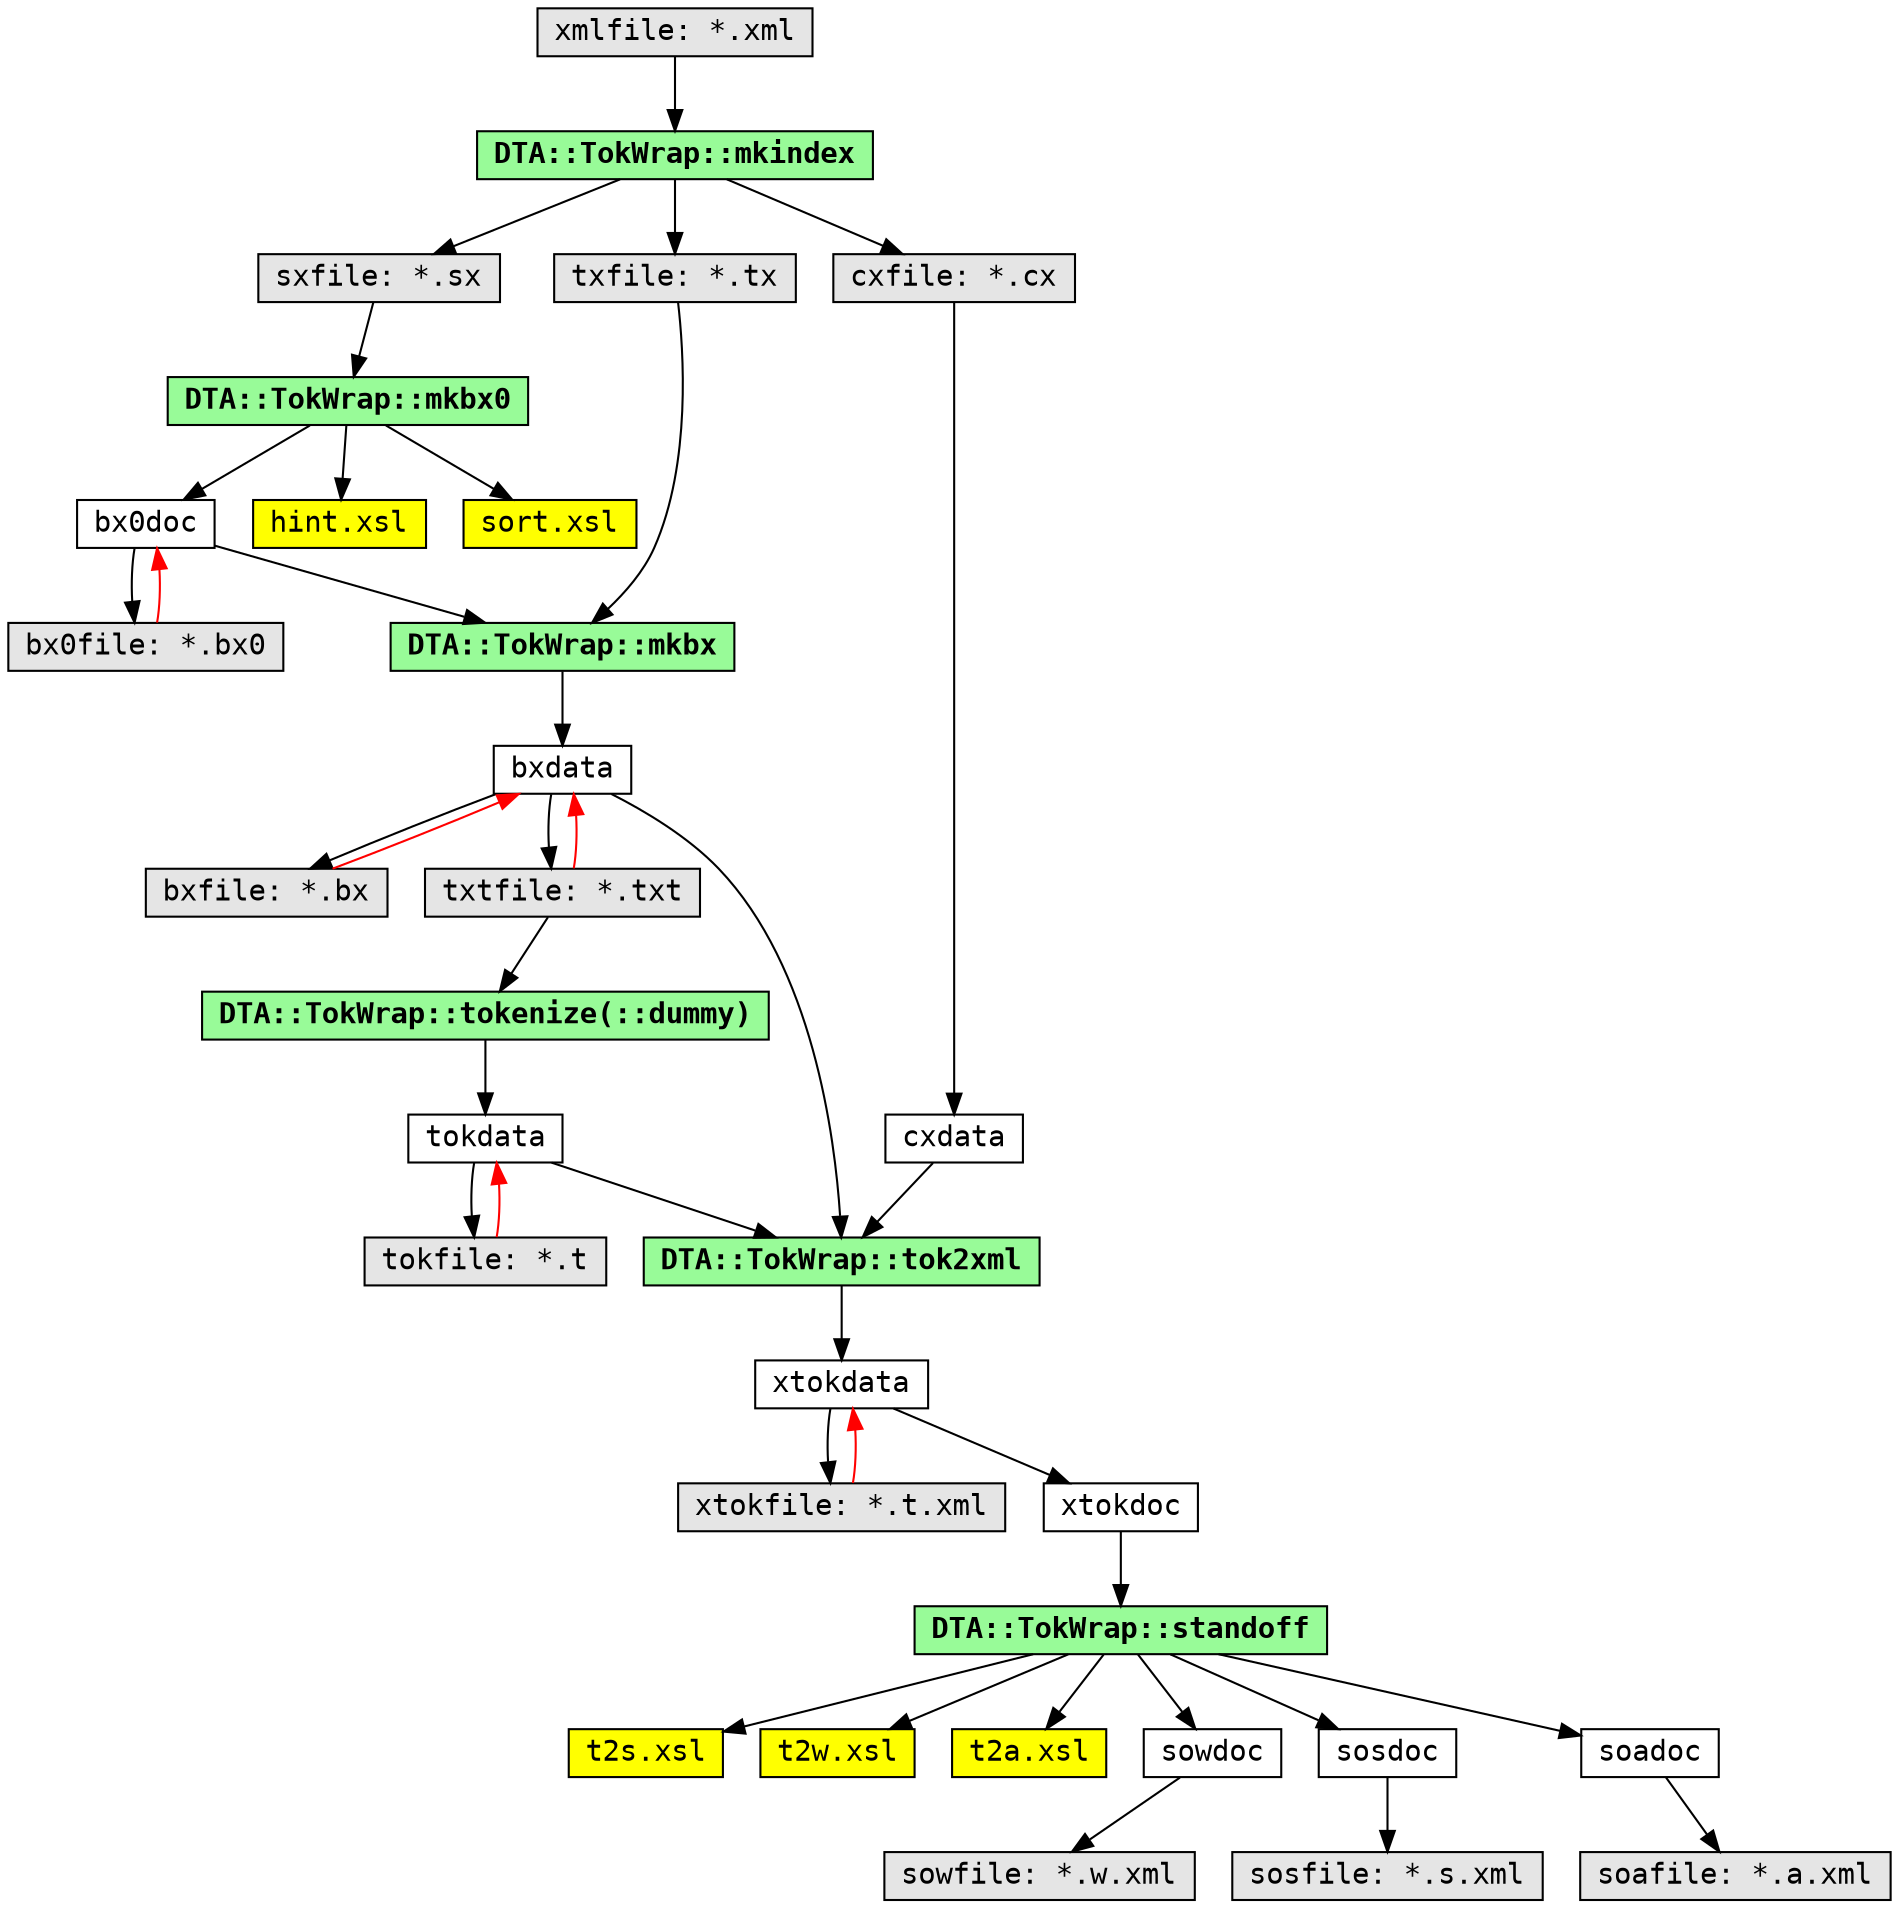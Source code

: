 /* -*- Mode: C -*- */
digraph dataflow {
  node [shape=rectangle,height=0.25,fontname="Courier"];
  edge [decorate=0,fontname="Courier"];

  xml [label="xmlfile: *.xml",shape=rectangle,style=filled,fillcolor=grey90];

  mkindex [label="DTA::TokWrap::mkindex",shape=rectangle,style=filled,fillcolor=PaleGreen,fontname="Courier-Bold"];
  xml -> mkindex;

  sxfile [label="sxfile: *.sx",shape=rectangle,style=filled,fillcolor=grey90];
  txfile [label="txfile: *.tx",shape=rectangle,style=filled,fillcolor=grey90];
  cxfile [label="cxfile: *.cx",shape=rectangle,style=filled,fillcolor=grey90];
  mkindex -> cxfile;
  mkindex -> sxfile;
  mkindex -> txfile;
  {rank=same; cxfile sxfile txfile}

  cxdata [label="cxdata"];
  cxfile -> cxdata;

  bx0doc [label="bx0doc"];
  mkbx0 [label="DTA::TokWrap::mkbx0",shape=rectangle,style=filled,fillcolor=PaleGreen,fontname="Courier-Bold"];
  sxfile -> mkbx0;
  mkbx0 -> bx0doc;

  hint_xsl [label="hint.xsl",shape=rectangle,style=filled,fillcolor=yellow];
  sort_xsl [label="sort.xsl",shape=rectangle,style=filled,fillcolor=yellow];
  mkbx0 -> hint_xsl;
  mkbx0 -> sort_xsl;
  
  bx0file [label="bx0file: *.bx0",shape=rectangle,style=filled,fillcolor=grey90];
  bx0doc -> bx0file;
  bx0file -> bx0doc [color=red];

  bxdata [label="bxdata"];
  mkbx [label="DTA::TokWrap::mkbx",shape=rectangle,style=filled,fillcolor=PaleGreen,fontname="Courier-Bold"];
  bx0doc -> mkbx;
  txfile -> mkbx;
  mkbx -> bxdata;
  //{rank=same; bxdata txtfile;}
  //{rank=same; mkbx bxfile;}

  bxfile [label="bxfile: *.bx",shape=rectangle,style=filled,fillcolor=grey90];
  txtfile [label="txtfile: *.txt",shape=rectangle,style=filled,fillcolor=grey90];
  bxdata -> bxfile;
  bxdata -> txtfile;
  bxfile -> bxdata [color=red];
  txtfile -> bxdata [color=red];
  //{rank=same; bxfile txtfile}

  tokdata [label="tokdata"];
  tokenize [label="DTA::TokWrap::tokenize(::dummy)",shape=rectangle,style=filled,fillcolor=PaleGreen,fontname="Courier-Bold",justify="left"];
  txtfile -> tokenize;
  tokenize -> tokdata;

  tokfile [label="tokfile: *.t",shape=rectangle,style=filled,fillcolor=grey90];
  tokdata -> tokfile;
  tokfile -> tokdata [color=red];
  //{rank=same; tokdata tokfile;}

  xtokdata [label="xtokdata"];
  xtokfile [label="xtokfile: *.t.xml",shape=rectangle,style=filled,fillcolor=grey90];
  xtokdoc  [label="xtokdoc"];
  xtokdata -> xtokfile;
  xtokfile -> xtokdata [color=red];
  xtokdata -> xtokdoc;
  //{rank=same; xtokdata xtokfile;}

  tok2xml [label="DTA::TokWrap::tok2xml",shape=rectangle,style=filled,fillcolor=PaleGreen,fontname="Courier-Bold"];
  tokdata -> tok2xml;
  bxdata  -> tok2xml;
  cxdata  -> tok2xml;
  tok2xml -> xtokdata;
  {rank=same; cxdata tokdata};

  standoff [label="DTA::TokWrap::standoff",shape=rectangle,style=filled,fillcolor=PaleGreen,fontname="Courier-Bold"];
  xtokdoc -> standoff;

  t2s_xsl [label="t2s.xsl",shape=rectangle,style=filled,fillcolor=yellow];
  t2w_xsl [label="t2w.xsl",shape=rectangle,style=filled,fillcolor=yellow];
  t2a_xsl [label="t2a.xsl",shape=rectangle,style=filled,fillcolor=yellow];
  standoff -> t2s_xsl;
  standoff -> t2w_xsl;
  standoff -> t2a_xsl;

  sowdoc [label="sowdoc"];
  standoff -> sowdoc;
  sowfile [label="sowfile: *.w.xml",shape=rectangle,style=filled,fillcolor=grey90];
  sowdoc -> sowfile;
  
  sosdoc [label="sosdoc"];
  standoff -> sosdoc;
  sosfile [label="sosfile: *.s.xml",shape=rectangle,style=filled,fillcolor=grey90];
  sosdoc -> sosfile;

  soadoc [label="soadoc"];
  standoff -> soadoc;
  soafile [label="soafile: *.a.xml",shape=rectangle,style=filled,fillcolor=grey90];
  soadoc -> soafile;
}
